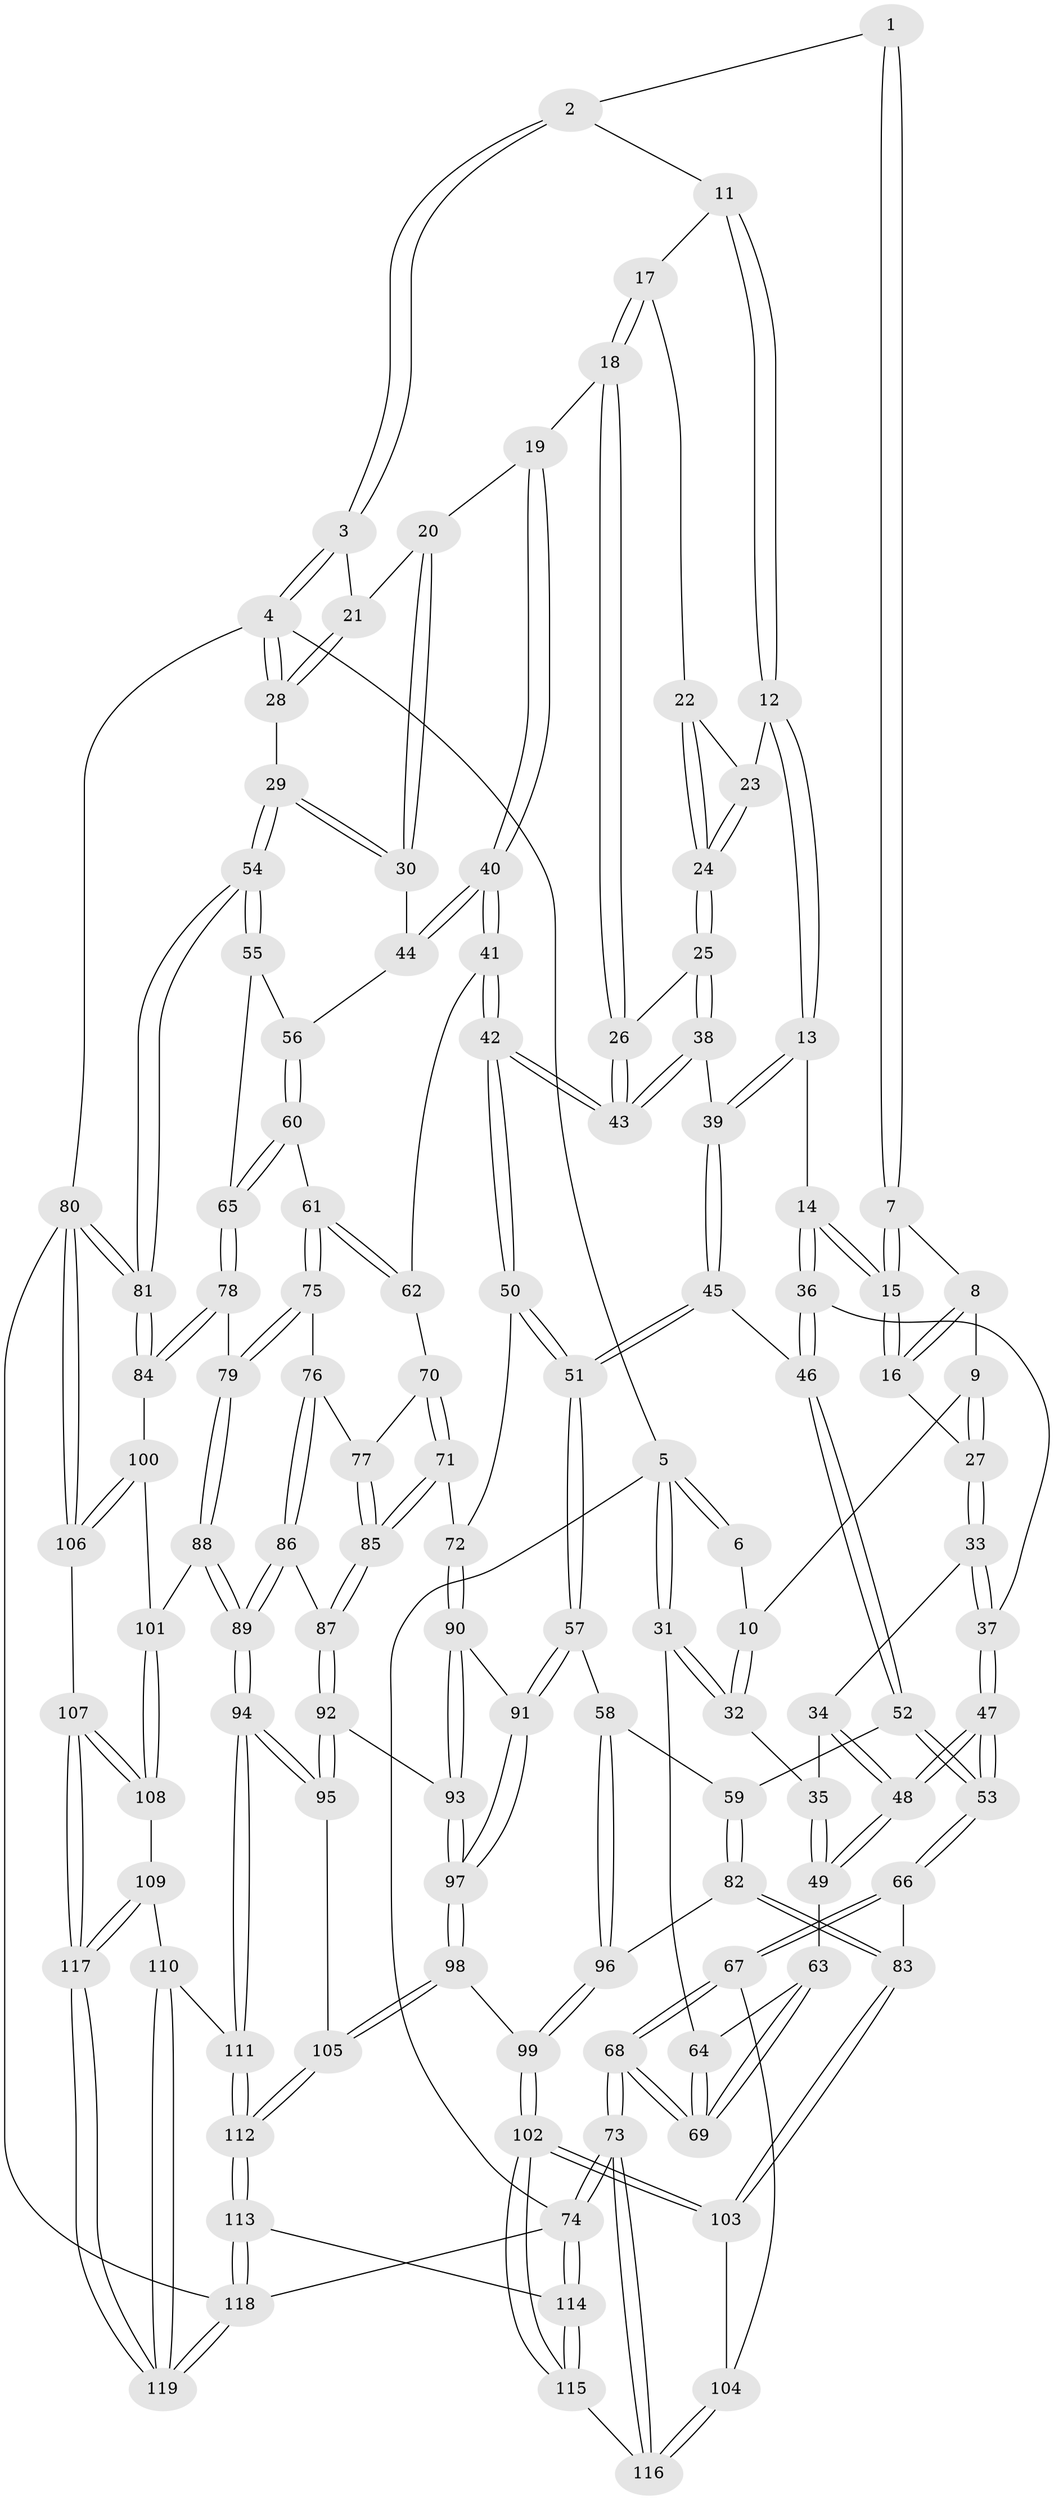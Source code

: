 // coarse degree distribution, {2: 0.05952380952380952, 3: 0.7261904761904762, 4: 0.20238095238095238, 5: 0.011904761904761904}
// Generated by graph-tools (version 1.1) at 2025/38/03/04/25 23:38:26]
// undirected, 119 vertices, 294 edges
graph export_dot {
  node [color=gray90,style=filled];
  1 [pos="+0.2937176074143965+0"];
  2 [pos="+0.308143352034737+0"];
  3 [pos="+0.6824269505455789+0"];
  4 [pos="+1+0"];
  5 [pos="+0+0"];
  6 [pos="+0.27567452905356843+0"];
  7 [pos="+0.268012659428146+0"];
  8 [pos="+0.2223101272148808+0"];
  9 [pos="+0.13945306016116385+0.09984054382654776"];
  10 [pos="+0.05252106516480144+0.09247160652906118"];
  11 [pos="+0.3666851809442328+0"];
  12 [pos="+0.32724553591445504+0.167133028498407"];
  13 [pos="+0.32394488501509366+0.1701446401289363"];
  14 [pos="+0.2717343777283247+0.18030255140795579"];
  15 [pos="+0.2705564528322977+0.17930937035968755"];
  16 [pos="+0.21569107190199835+0.16224206714682513"];
  17 [pos="+0.39526394907528195+0.026693391997828386"];
  18 [pos="+0.5489019389761923+0.13556815364955307"];
  19 [pos="+0.5896638008259167+0.11693658900624679"];
  20 [pos="+0.6965470986476041+0"];
  21 [pos="+0.6967691200397562+0"];
  22 [pos="+0.4021815838191242+0.06112806845105076"];
  23 [pos="+0.38676954073066155+0.15461282256218445"];
  24 [pos="+0.46123057126244604+0.1702425251425802"];
  25 [pos="+0.47053199714183247+0.17527343207670928"];
  26 [pos="+0.5223827698088662+0.1581541351722948"];
  27 [pos="+0.17162694481597748+0.1610893119478204"];
  28 [pos="+1+0.2017421408354384"];
  29 [pos="+1+0.20462696661445692"];
  30 [pos="+0.8346365807695085+0.17079192056726242"];
  31 [pos="+0+0.13921990858047772"];
  32 [pos="+0+0.15010856019596663"];
  33 [pos="+0.12303818329861915+0.21909959140235588"];
  34 [pos="+0.11161106170755644+0.22181240821774337"];
  35 [pos="+0+0.20812546052952438"];
  36 [pos="+0.25814782681476567+0.2812129980251521"];
  37 [pos="+0.1901384737390304+0.27959724930628194"];
  38 [pos="+0.41939761177158474+0.27220961918756714"];
  39 [pos="+0.4072963573004719+0.27732949047219063"];
  40 [pos="+0.689558974593387+0.30078678062449005"];
  41 [pos="+0.649858165813503+0.35176252374933803"];
  42 [pos="+0.5855972403477777+0.3751632624165616"];
  43 [pos="+0.5412174529010997+0.3255411165504562"];
  44 [pos="+0.7591711727518407+0.28049766636129647"];
  45 [pos="+0.3705113924088787+0.32316151248116765"];
  46 [pos="+0.28561804039761285+0.3239044307035708"];
  47 [pos="+0.11992738537229229+0.3733512507487953"];
  48 [pos="+0.11303388126949862+0.36910036674864516"];
  49 [pos="+0.10425066530542333+0.3669576833437151"];
  50 [pos="+0.5135033922604633+0.47590857666928565"];
  51 [pos="+0.45173704137975723+0.4899853286356556"];
  52 [pos="+0.23396261427882428+0.42837791139951525"];
  53 [pos="+0.16541499539326643+0.4419695618871568"];
  54 [pos="+1+0.32481440482430834"];
  55 [pos="+0.9233380304811798+0.3593622243808368"];
  56 [pos="+0.8215560365752328+0.3390351876400924"];
  57 [pos="+0.4387555804633853+0.5010250982289878"];
  58 [pos="+0.42281476882356867+0.5100696078853513"];
  59 [pos="+0.2802219043950906+0.4645869112013917"];
  60 [pos="+0.8144212061889564+0.46092292137076585"];
  61 [pos="+0.7752121951304062+0.4657999242777155"];
  62 [pos="+0.700257962546966+0.4228023359456251"];
  63 [pos="+0.0995780967933815+0.36769643593297596"];
  64 [pos="+0+0.15296885716839018"];
  65 [pos="+0.8455916946688248+0.47931355388786484"];
  66 [pos="+0.09775012774455909+0.5563790863916194"];
  67 [pos="+0+0.6409554746947799"];
  68 [pos="+0+0.6410241390959563"];
  69 [pos="+0+0.4375368262616367"];
  70 [pos="+0.6916659507196055+0.4805396564251901"];
  71 [pos="+0.601257895675661+0.5360078558498035"];
  72 [pos="+0.5291232752099652+0.49223828565447697"];
  73 [pos="+0+1"];
  74 [pos="+0+1"];
  75 [pos="+0.7408166018793045+0.5494594443418542"];
  76 [pos="+0.7403224714938031+0.5494670508241373"];
  77 [pos="+0.7019740555648843+0.5331233838732281"];
  78 [pos="+0.8887051654680185+0.5350031400814732"];
  79 [pos="+0.795448179340069+0.5973028757415083"];
  80 [pos="+1+0.8201352954239952"];
  81 [pos="+1+0.5436475568119639"];
  82 [pos="+0.23898065463832216+0.6199412940620449"];
  83 [pos="+0.21778833660091151+0.628576329270325"];
  84 [pos="+1+0.5664626776292685"];
  85 [pos="+0.6259525739630553+0.5569313340916716"];
  86 [pos="+0.6888199480176803+0.6077650474135645"];
  87 [pos="+0.631629859305665+0.5736465521480931"];
  88 [pos="+0.7720214524527952+0.7155776349301182"];
  89 [pos="+0.7337780107216767+0.732458017811164"];
  90 [pos="+0.5580164607280103+0.6484119902924327"];
  91 [pos="+0.501547699889705+0.6484310129933218"];
  92 [pos="+0.6058582220059591+0.6830611784720027"];
  93 [pos="+0.5768168812396106+0.6665007000415663"];
  94 [pos="+0.7095722999560764+0.7522236165245281"];
  95 [pos="+0.6421556572781918+0.74321660462275"];
  96 [pos="+0.36903760356272375+0.6121115832069537"];
  97 [pos="+0.44907832143458615+0.7231853465855284"];
  98 [pos="+0.4366113316418701+0.735684173798962"];
  99 [pos="+0.4024570217739728+0.7380504407181653"];
  100 [pos="+0.8813097932048228+0.7013060792468325"];
  101 [pos="+0.8231425236771706+0.7250008307391929"];
  102 [pos="+0.3359403935842443+0.8280840566400941"];
  103 [pos="+0.2179147611358663+0.7663320556952158"];
  104 [pos="+0.13808267986084374+0.7912515419341791"];
  105 [pos="+0.568119440107224+0.7882987041893349"];
  106 [pos="+1+0.8432641032019969"];
  107 [pos="+0.9288247246851261+0.8749245864770663"];
  108 [pos="+0.9152192480270992+0.8684321708907177"];
  109 [pos="+0.7662415612567125+0.8891019655745207"];
  110 [pos="+0.7419594939895743+0.8906117199878917"];
  111 [pos="+0.7316689149582241+0.8831289166089755"];
  112 [pos="+0.5086393906017939+1"];
  113 [pos="+0.4275744736898953+1"];
  114 [pos="+0.40430533565851023+1"];
  115 [pos="+0.38242550268919634+1"];
  116 [pos="+0.12262702355763913+0.8938329837847346"];
  117 [pos="+0.8965294100439881+0.9824915404938367"];
  118 [pos="+0.8593104736117222+1"];
  119 [pos="+0.8515194794302408+1"];
  1 -- 2;
  1 -- 7;
  1 -- 7;
  2 -- 3;
  2 -- 3;
  2 -- 11;
  3 -- 4;
  3 -- 4;
  3 -- 21;
  4 -- 5;
  4 -- 28;
  4 -- 28;
  4 -- 80;
  5 -- 6;
  5 -- 6;
  5 -- 31;
  5 -- 31;
  5 -- 74;
  6 -- 10;
  7 -- 8;
  7 -- 15;
  7 -- 15;
  8 -- 9;
  8 -- 16;
  8 -- 16;
  9 -- 10;
  9 -- 27;
  9 -- 27;
  10 -- 32;
  10 -- 32;
  11 -- 12;
  11 -- 12;
  11 -- 17;
  12 -- 13;
  12 -- 13;
  12 -- 23;
  13 -- 14;
  13 -- 39;
  13 -- 39;
  14 -- 15;
  14 -- 15;
  14 -- 36;
  14 -- 36;
  15 -- 16;
  15 -- 16;
  16 -- 27;
  17 -- 18;
  17 -- 18;
  17 -- 22;
  18 -- 19;
  18 -- 26;
  18 -- 26;
  19 -- 20;
  19 -- 40;
  19 -- 40;
  20 -- 21;
  20 -- 30;
  20 -- 30;
  21 -- 28;
  21 -- 28;
  22 -- 23;
  22 -- 24;
  22 -- 24;
  23 -- 24;
  23 -- 24;
  24 -- 25;
  24 -- 25;
  25 -- 26;
  25 -- 38;
  25 -- 38;
  26 -- 43;
  26 -- 43;
  27 -- 33;
  27 -- 33;
  28 -- 29;
  29 -- 30;
  29 -- 30;
  29 -- 54;
  29 -- 54;
  30 -- 44;
  31 -- 32;
  31 -- 32;
  31 -- 64;
  32 -- 35;
  33 -- 34;
  33 -- 37;
  33 -- 37;
  34 -- 35;
  34 -- 48;
  34 -- 48;
  35 -- 49;
  35 -- 49;
  36 -- 37;
  36 -- 46;
  36 -- 46;
  37 -- 47;
  37 -- 47;
  38 -- 39;
  38 -- 43;
  38 -- 43;
  39 -- 45;
  39 -- 45;
  40 -- 41;
  40 -- 41;
  40 -- 44;
  40 -- 44;
  41 -- 42;
  41 -- 42;
  41 -- 62;
  42 -- 43;
  42 -- 43;
  42 -- 50;
  42 -- 50;
  44 -- 56;
  45 -- 46;
  45 -- 51;
  45 -- 51;
  46 -- 52;
  46 -- 52;
  47 -- 48;
  47 -- 48;
  47 -- 53;
  47 -- 53;
  48 -- 49;
  48 -- 49;
  49 -- 63;
  50 -- 51;
  50 -- 51;
  50 -- 72;
  51 -- 57;
  51 -- 57;
  52 -- 53;
  52 -- 53;
  52 -- 59;
  53 -- 66;
  53 -- 66;
  54 -- 55;
  54 -- 55;
  54 -- 81;
  54 -- 81;
  55 -- 56;
  55 -- 65;
  56 -- 60;
  56 -- 60;
  57 -- 58;
  57 -- 91;
  57 -- 91;
  58 -- 59;
  58 -- 96;
  58 -- 96;
  59 -- 82;
  59 -- 82;
  60 -- 61;
  60 -- 65;
  60 -- 65;
  61 -- 62;
  61 -- 62;
  61 -- 75;
  61 -- 75;
  62 -- 70;
  63 -- 64;
  63 -- 69;
  63 -- 69;
  64 -- 69;
  64 -- 69;
  65 -- 78;
  65 -- 78;
  66 -- 67;
  66 -- 67;
  66 -- 83;
  67 -- 68;
  67 -- 68;
  67 -- 104;
  68 -- 69;
  68 -- 69;
  68 -- 73;
  68 -- 73;
  70 -- 71;
  70 -- 71;
  70 -- 77;
  71 -- 72;
  71 -- 85;
  71 -- 85;
  72 -- 90;
  72 -- 90;
  73 -- 74;
  73 -- 74;
  73 -- 116;
  73 -- 116;
  74 -- 114;
  74 -- 114;
  74 -- 118;
  75 -- 76;
  75 -- 79;
  75 -- 79;
  76 -- 77;
  76 -- 86;
  76 -- 86;
  77 -- 85;
  77 -- 85;
  78 -- 79;
  78 -- 84;
  78 -- 84;
  79 -- 88;
  79 -- 88;
  80 -- 81;
  80 -- 81;
  80 -- 106;
  80 -- 106;
  80 -- 118;
  81 -- 84;
  81 -- 84;
  82 -- 83;
  82 -- 83;
  82 -- 96;
  83 -- 103;
  83 -- 103;
  84 -- 100;
  85 -- 87;
  85 -- 87;
  86 -- 87;
  86 -- 89;
  86 -- 89;
  87 -- 92;
  87 -- 92;
  88 -- 89;
  88 -- 89;
  88 -- 101;
  89 -- 94;
  89 -- 94;
  90 -- 91;
  90 -- 93;
  90 -- 93;
  91 -- 97;
  91 -- 97;
  92 -- 93;
  92 -- 95;
  92 -- 95;
  93 -- 97;
  93 -- 97;
  94 -- 95;
  94 -- 95;
  94 -- 111;
  94 -- 111;
  95 -- 105;
  96 -- 99;
  96 -- 99;
  97 -- 98;
  97 -- 98;
  98 -- 99;
  98 -- 105;
  98 -- 105;
  99 -- 102;
  99 -- 102;
  100 -- 101;
  100 -- 106;
  100 -- 106;
  101 -- 108;
  101 -- 108;
  102 -- 103;
  102 -- 103;
  102 -- 115;
  102 -- 115;
  103 -- 104;
  104 -- 116;
  104 -- 116;
  105 -- 112;
  105 -- 112;
  106 -- 107;
  107 -- 108;
  107 -- 108;
  107 -- 117;
  107 -- 117;
  108 -- 109;
  109 -- 110;
  109 -- 117;
  109 -- 117;
  110 -- 111;
  110 -- 119;
  110 -- 119;
  111 -- 112;
  111 -- 112;
  112 -- 113;
  112 -- 113;
  113 -- 114;
  113 -- 118;
  113 -- 118;
  114 -- 115;
  114 -- 115;
  115 -- 116;
  117 -- 119;
  117 -- 119;
  118 -- 119;
  118 -- 119;
}
